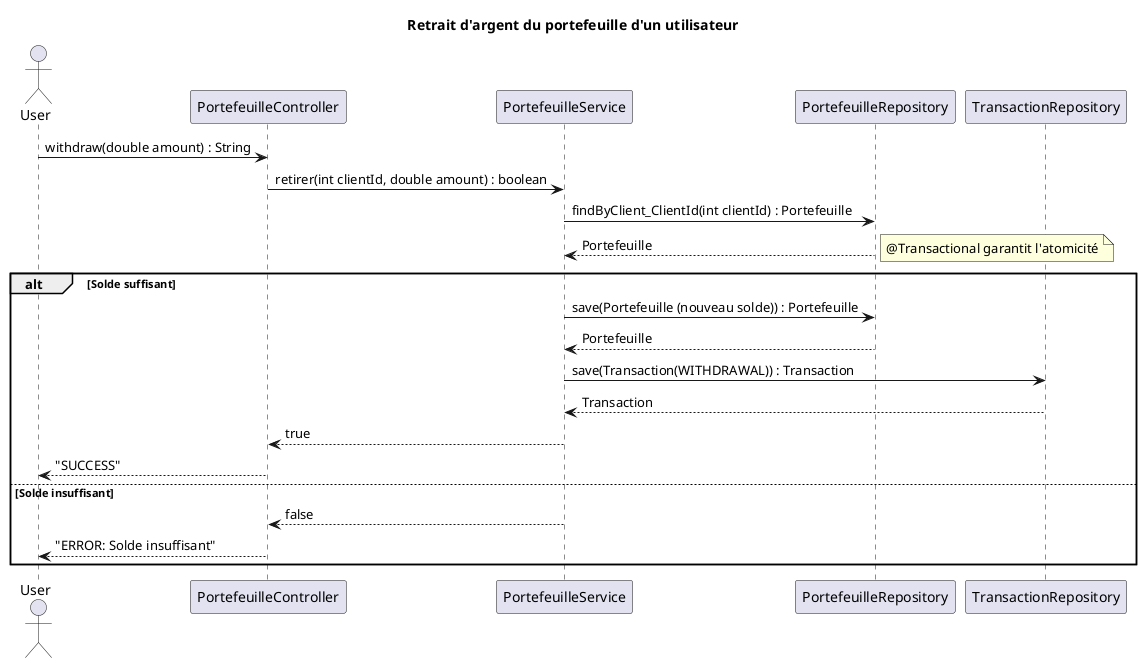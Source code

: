@startuml
title Retrait d'argent du portefeuille d'un utilisateur

actor User

User -> PortefeuilleController : withdraw(double amount) : String
PortefeuilleController -> PortefeuilleService : retirer(int clientId, double amount) : boolean
PortefeuilleService -> PortefeuilleRepository : findByClient_ClientId(int clientId) : Portefeuille
PortefeuilleRepository --> PortefeuilleService : Portefeuille

alt Solde suffisant
    note right : @Transactional garantit l'atomicité
    PortefeuilleService -> PortefeuilleRepository : save(Portefeuille (nouveau solde)) : Portefeuille
    PortefeuilleRepository --> PortefeuilleService : Portefeuille
    
    PortefeuilleService -> TransactionRepository : save(Transaction(WITHDRAWAL)) : Transaction
    TransactionRepository --> PortefeuilleService : Transaction
    
    PortefeuilleService --> PortefeuilleController : true
    PortefeuilleController --> User : "SUCCESS"
else Solde insuffisant
    PortefeuilleService --> PortefeuilleController : false
    PortefeuilleController --> User : "ERROR: Solde insuffisant"
end

@enduml